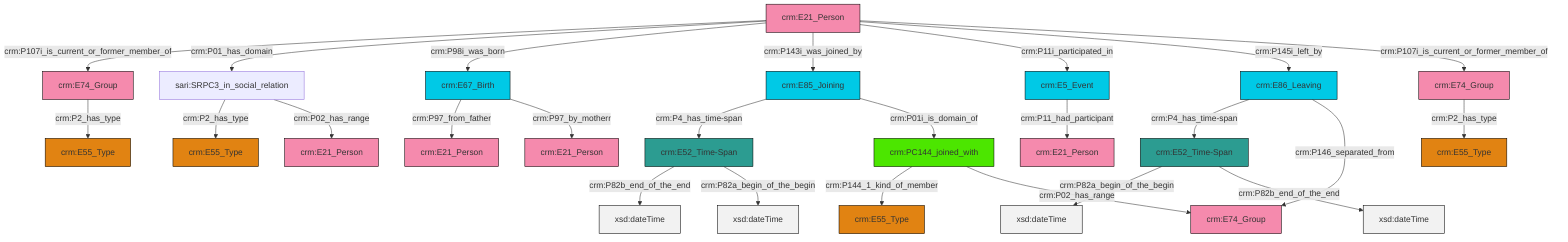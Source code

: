 graph TD
classDef Literal fill:#f2f2f2,stroke:#000000;
classDef CRM_Entity fill:#FFFFFF,stroke:#000000;
classDef Temporal_Entity fill:#00C9E6, stroke:#000000;
classDef Type fill:#E18312, stroke:#000000;
classDef Time-Span fill:#2C9C91, stroke:#000000;
classDef Appellation fill:#FFEB7F, stroke:#000000;
classDef Place fill:#008836, stroke:#000000;
classDef Persistent_Item fill:#B266B2, stroke:#000000;
classDef Conceptual_Object fill:#FFD700, stroke:#000000;
classDef Physical_Thing fill:#D2B48C, stroke:#000000;
classDef Actor fill:#f58aad, stroke:#000000;
classDef PC_Classes fill:#4ce600, stroke:#000000;
classDef Multi fill:#cccccc,stroke:#000000;

2["crm:E86_Leaving"]:::Temporal_Entity -->|crm:P4_has_time-span| 3["crm:E52_Time-Span"]:::Time-Span
4["crm:E5_Event"]:::Temporal_Entity -->|crm:P11_had_participant| 5["crm:E21_Person"]:::Actor
3["crm:E52_Time-Span"]:::Time-Span -->|crm:P82a_begin_of_the_begin| 6[xsd:dateTime]:::Literal
7["crm:E74_Group"]:::Actor -->|crm:P2_has_type| 8["crm:E55_Type"]:::Type
2["crm:E86_Leaving"]:::Temporal_Entity -->|crm:P146_separated_from| 10["crm:E74_Group"]:::Actor
15["crm:E21_Person"]:::Actor -->|crm:P107i_is_current_or_former_member_of| 16["crm:E74_Group"]:::Actor
17["crm:E85_Joining"]:::Temporal_Entity -->|crm:P4_has_time-span| 18["crm:E52_Time-Span"]:::Time-Span
15["crm:E21_Person"]:::Actor -->|crm:P01_has_domain| 21["sari:SRPC3_in_social_relation"]:::Default
22["crm:E67_Birth"]:::Temporal_Entity -->|crm:P97_from_father| 23["crm:E21_Person"]:::Actor
15["crm:E21_Person"]:::Actor -->|crm:P98i_was_born| 22["crm:E67_Birth"]:::Temporal_Entity
21["sari:SRPC3_in_social_relation"]:::Default -->|crm:P2_has_type| 11["crm:E55_Type"]:::Type
28["crm:PC144_joined_with"]:::PC_Classes -->|crm:P144_1_kind_of_member| 13["crm:E55_Type"]:::Type
21["sari:SRPC3_in_social_relation"]:::Default -->|crm:P02_has_range| 29["crm:E21_Person"]:::Actor
15["crm:E21_Person"]:::Actor -->|crm:P143i_was_joined_by| 17["crm:E85_Joining"]:::Temporal_Entity
18["crm:E52_Time-Span"]:::Time-Span -->|crm:P82b_end_of_the_end| 38[xsd:dateTime]:::Literal
18["crm:E52_Time-Span"]:::Time-Span -->|crm:P82a_begin_of_the_begin| 39[xsd:dateTime]:::Literal
16["crm:E74_Group"]:::Actor -->|crm:P2_has_type| 0["crm:E55_Type"]:::Type
28["crm:PC144_joined_with"]:::PC_Classes -->|crm:P02_has_range| 10["crm:E74_Group"]:::Actor
15["crm:E21_Person"]:::Actor -->|crm:P11i_participated_in| 4["crm:E5_Event"]:::Temporal_Entity
3["crm:E52_Time-Span"]:::Time-Span -->|crm:P82b_end_of_the_end| 42[xsd:dateTime]:::Literal
15["crm:E21_Person"]:::Actor -->|crm:P145i_left_by| 2["crm:E86_Leaving"]:::Temporal_Entity
15["crm:E21_Person"]:::Actor -->|crm:P107i_is_current_or_former_member_of| 7["crm:E74_Group"]:::Actor
22["crm:E67_Birth"]:::Temporal_Entity -->|crm:P97_by_motherr| 25["crm:E21_Person"]:::Actor
17["crm:E85_Joining"]:::Temporal_Entity -->|crm:P01i_is_domain_of| 28["crm:PC144_joined_with"]:::PC_Classes